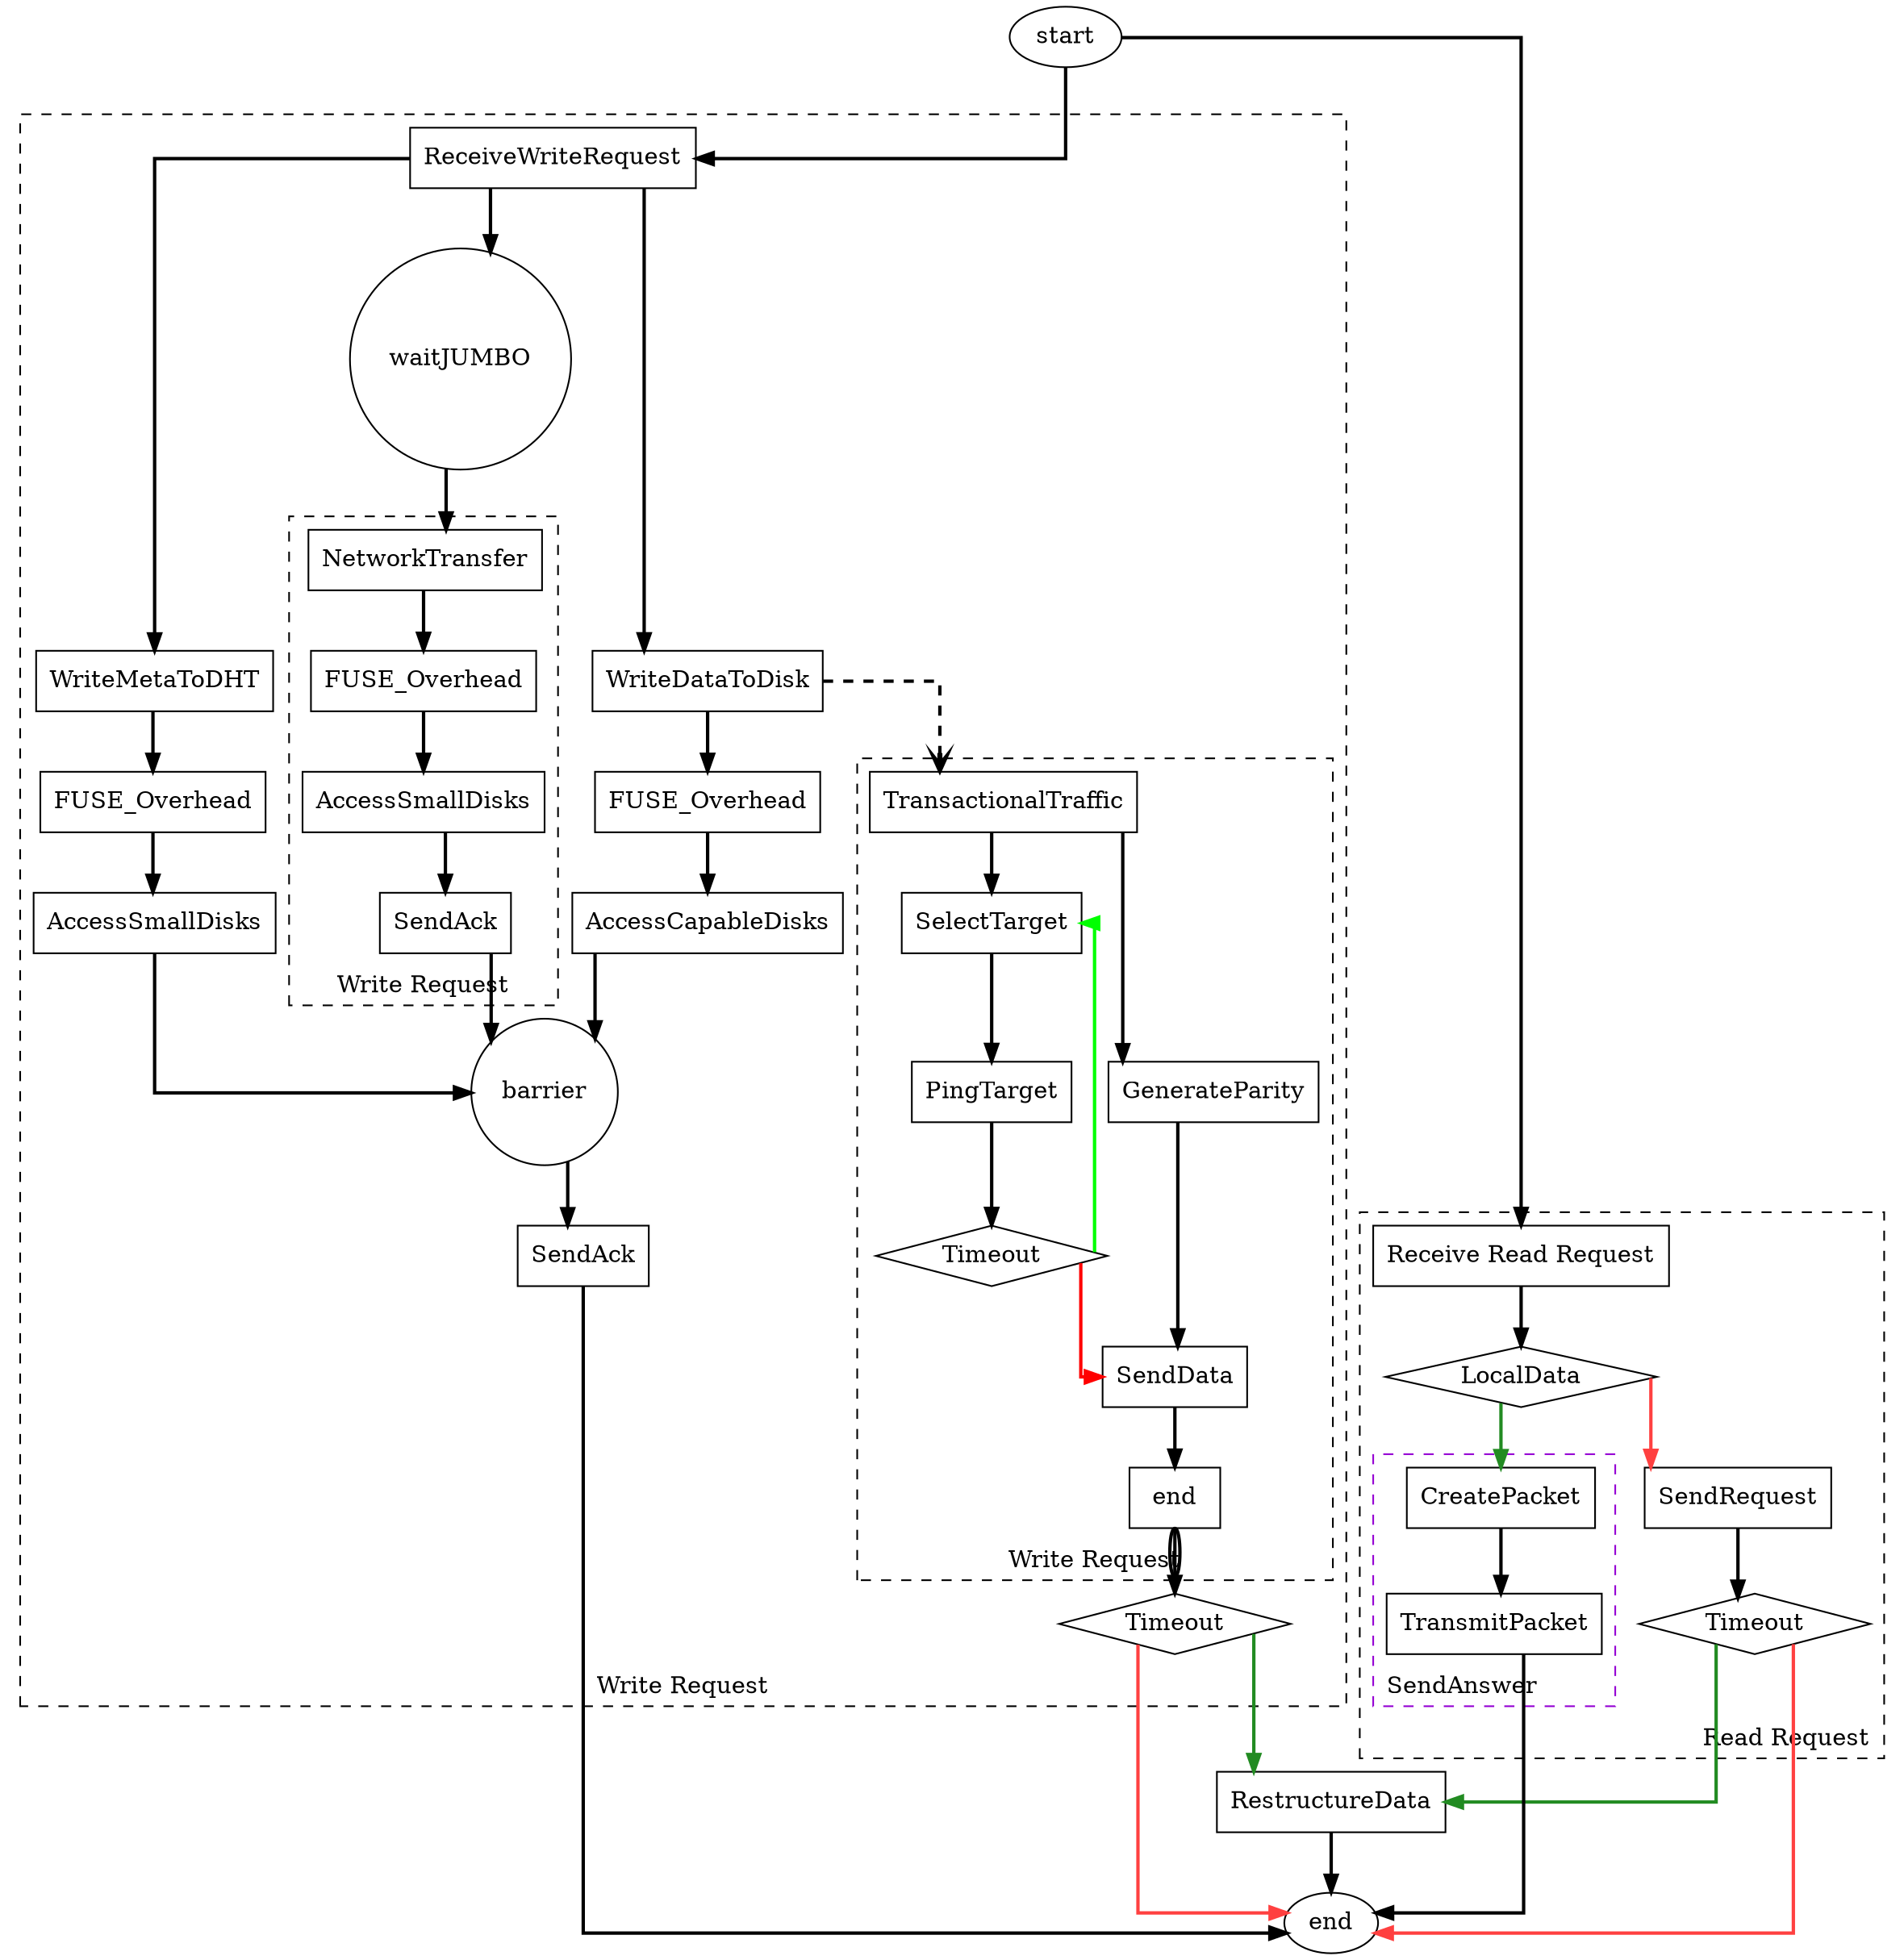 digraph {
    style = dashed
    splines=ortho
    nodesep=0.3
    node [shape=box]
    start [shape=oval]
    edge [penwidth=2]
    end [shape=oval]

    start -> "Receive Read Request"
    subgraph cluster_0 {
        label = "Read Request" labelloc="b" labeljust="r"
        timeout_1[shape=diamond label="Timeout"]
        LocalData [shape=diamond]

        "Receive Read Request" -> LocalData
        LocalData -> CreatePacket [color=forestgreen]

        subgraph cluster {
            label = "SendAnswer" labelloc="b" labeljust="l"
            color = darkviolet

            CreatePacket -> TransmitPacket
        }

        LocalData -> SendRequest [color=brown1]
        SendRequest -> timeout_1
    }
    TransmitPacket -> end
    timeout_1 -> RestructureData [color=forestgreen]
    timeout_1 -> end [color=brown1]

    start -> ReceiveWriteRequest
    subgraph cluster {
        label = "Write Request" labelloc="b"
        timeout_2[label="Timeout" shape=diamond]
        barrier[shape=circle label="barrier"]
        waitJUMBO [shape=circle]
        accessSmallDisks[label="AccessSmallDisks"]
        FUSE_Overhead_2 [label=FUSE_Overhead]
        WriteDataToDisk -> TransactionalTraffic [arrowhead=open style=dashed]

        ReceiveWriteRequest ->  WriteDataToDisk -> FUSE_Overhead -> AccessCapableDisks -> barrier
        ReceiveWriteRequest -> WriteMetaToDHT -> FUSE_Overhead_2 -> accessSmallDisks ->barrier
        ReceiveWriteRequest -> waitJUMBO -> NetworkTransfer
        subgraph cluster_propagation {
            FUSE [label="FUSE_Overhead"]
            send_ack[label="SendAck"]
            NetworkTransfer -> FUSE -> 
            AccessSmallDisks -> send_ack
        }
        send_ack -> barrier
        barrier -> SendAck

        #subgraph for TransactionalTraffic
        subgraph cluster_1 {
            endTrans [label="end"]
            TransTimeout[label="Timeout" shape=diamond]
            TransactionalTraffic -> SelectTarget -> PingTarget -> TransTimeout
            TransTimeout -> SendData [color=red]
            TransTimeout -> SelectTarget [color=green]
            TransactionalTraffic -> GenerateParity -> SendData ->  endTrans
        }
        endTrans -> timeout_2 [color="black:invis:black:invis:black"
            edgetooltip="Calls to multiple nodes"]
    }
    timeout_2 -> end [color=brown1]
    timeout_2 -> RestructureData [color=forestgreen]
    RestructureData -> end
    SendAck -> end

}

